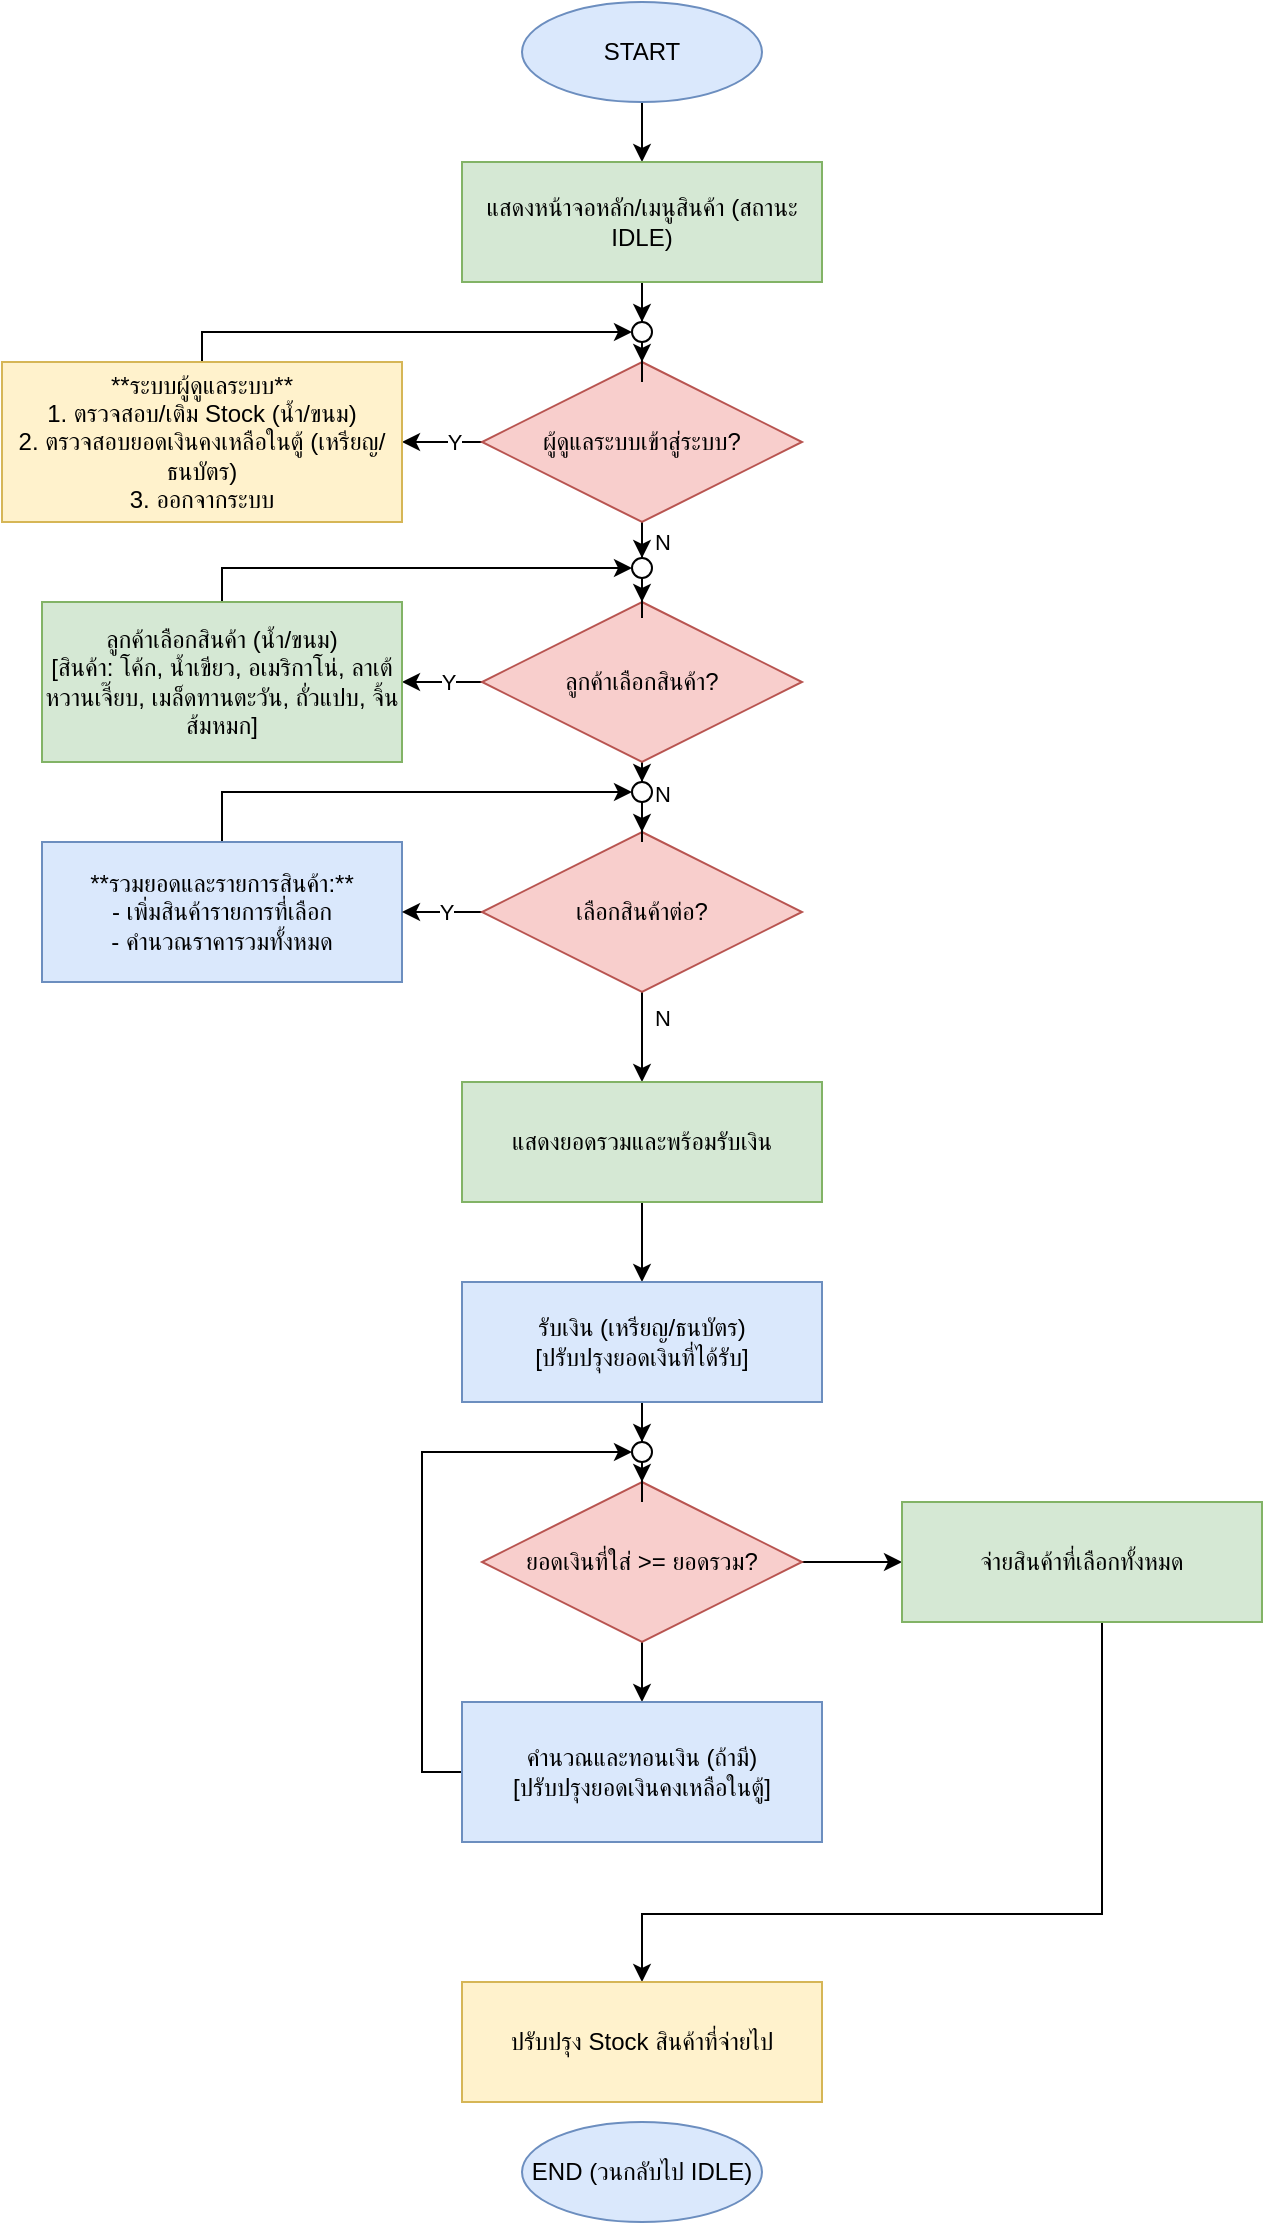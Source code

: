 <mxGraphModel dx="1418" dy="786" grid="1" gridSize="10" guides="1" tooltips="1" connect="1" arrows="1" fold="1" page="1" pageScale="1" pageWidth="827" pageHeight="1169" math="0" shadow="0">
  <root>
    <mxCell id="0" />
    <mxCell id="1" parent="0" />
    <mxCell id="0SLbNZERhyK-JWsD4oOD-16" style="edgeStyle=orthogonalEdgeStyle;rounded=0;orthogonalLoop=1;jettySize=auto;html=1;entryX=0.5;entryY=0;entryDx=0;entryDy=0;" parent="1" source="2" target="3" edge="1">
      <mxGeometry relative="1" as="geometry" />
    </mxCell>
    <mxCell id="2" value="START" style="ellipse;whiteSpace=wrap;html=1;fillColor=#dae8fc;strokeColor=#6c8ebf;" parent="1" vertex="1">
      <mxGeometry x="350" y="40" width="120" height="50" as="geometry" />
    </mxCell>
    <mxCell id="0SLbNZERhyK-JWsD4oOD-17" style="edgeStyle=orthogonalEdgeStyle;rounded=0;orthogonalLoop=1;jettySize=auto;html=1;entryX=0.5;entryY=0;entryDx=0;entryDy=0;" parent="1" source="3" target="0SLbNZERhyK-JWsD4oOD-45" edge="1">
      <mxGeometry relative="1" as="geometry" />
    </mxCell>
    <mxCell id="3" value="แสดงหน้าจอหลัก/เมนูสินค้า (สถานะ IDLE)" style="rounded=0;whiteSpace=wrap;html=1;fillColor=#d5e8d4;strokeColor=#82b366;" parent="1" vertex="1">
      <mxGeometry x="320" y="120" width="180" height="60" as="geometry" />
    </mxCell>
    <mxCell id="0SLbNZERhyK-JWsD4oOD-18" style="edgeStyle=orthogonalEdgeStyle;rounded=0;orthogonalLoop=1;jettySize=auto;html=1;entryX=1;entryY=0.5;entryDx=0;entryDy=0;" parent="1" source="4" target="5" edge="1">
      <mxGeometry relative="1" as="geometry" />
    </mxCell>
    <mxCell id="0SLbNZERhyK-JWsD4oOD-34" value="Y" style="edgeLabel;html=1;align=center;verticalAlign=middle;resizable=0;points=[];" parent="0SLbNZERhyK-JWsD4oOD-18" connectable="0" vertex="1">
      <mxGeometry x="-0.27" relative="1" as="geometry">
        <mxPoint as="offset" />
      </mxGeometry>
    </mxCell>
    <mxCell id="0SLbNZERhyK-JWsD4oOD-19" value="" style="edgeStyle=orthogonalEdgeStyle;rounded=0;orthogonalLoop=1;jettySize=auto;html=1;entryX=0.5;entryY=0;entryDx=0;entryDy=0;" parent="1" source="4" target="0SLbNZERhyK-JWsD4oOD-49" edge="1">
      <mxGeometry relative="1" as="geometry" />
    </mxCell>
    <mxCell id="0SLbNZERhyK-JWsD4oOD-35" value="N" style="edgeLabel;html=1;align=center;verticalAlign=middle;resizable=0;points=[];" parent="0SLbNZERhyK-JWsD4oOD-19" connectable="0" vertex="1">
      <mxGeometry x="-0.358" relative="1" as="geometry">
        <mxPoint x="10" y="-10" as="offset" />
      </mxGeometry>
    </mxCell>
    <mxCell id="4" value="ผู้ดูแลระบบเข้าสู่ระบบ?" style="rhombus;whiteSpace=wrap;html=1;fillColor=#f8cecc;strokeColor=#b85450;" parent="1" vertex="1">
      <mxGeometry x="330" y="220" width="160" height="80" as="geometry" />
    </mxCell>
    <mxCell id="0SLbNZERhyK-JWsD4oOD-48" style="edgeStyle=orthogonalEdgeStyle;rounded=0;orthogonalLoop=1;jettySize=auto;html=1;entryX=0;entryY=0.5;entryDx=0;entryDy=0;" parent="1" source="5" target="0SLbNZERhyK-JWsD4oOD-45" edge="1">
      <mxGeometry relative="1" as="geometry">
        <Array as="points">
          <mxPoint x="190" y="205" />
        </Array>
      </mxGeometry>
    </mxCell>
    <mxCell id="5" value="**ระบบผู้ดูแลระบบ**&lt;br&gt;1. ตรวจสอบ/เติม Stock (น้ำ/ขนม)&lt;br&gt;2. ตรวจสอบยอดเงินคงเหลือในตู้ (เหรียญ/ธนบัตร)&lt;br&gt;3. ออกจากระบบ" style="rounded=0;whiteSpace=wrap;html=1;fillColor=#fff2cc;strokeColor=#d6b656;" parent="1" vertex="1">
      <mxGeometry x="90" y="220" width="200" height="80" as="geometry" />
    </mxCell>
    <mxCell id="0SLbNZERhyK-JWsD4oOD-20" value="" style="edgeStyle=orthogonalEdgeStyle;rounded=0;orthogonalLoop=1;jettySize=auto;html=1;" parent="1" source="6" target="7" edge="1">
      <mxGeometry relative="1" as="geometry" />
    </mxCell>
    <mxCell id="0SLbNZERhyK-JWsD4oOD-36" value="Y" style="edgeLabel;html=1;align=center;verticalAlign=middle;resizable=0;points=[];" parent="0SLbNZERhyK-JWsD4oOD-20" connectable="0" vertex="1">
      <mxGeometry x="-0.124" relative="1" as="geometry">
        <mxPoint as="offset" />
      </mxGeometry>
    </mxCell>
    <mxCell id="0SLbNZERhyK-JWsD4oOD-21" value="" style="edgeStyle=orthogonalEdgeStyle;rounded=0;orthogonalLoop=1;jettySize=auto;html=1;entryX=0.5;entryY=0;entryDx=0;entryDy=0;" parent="1" source="6" target="0SLbNZERhyK-JWsD4oOD-53" edge="1">
      <mxGeometry relative="1" as="geometry" />
    </mxCell>
    <mxCell id="0SLbNZERhyK-JWsD4oOD-37" value="N" style="edgeLabel;html=1;align=center;verticalAlign=middle;resizable=0;points=[];" parent="0SLbNZERhyK-JWsD4oOD-21" connectable="0" vertex="1">
      <mxGeometry x="-0.509" y="-1" relative="1" as="geometry">
        <mxPoint x="11" y="-1" as="offset" />
      </mxGeometry>
    </mxCell>
    <mxCell id="6" value="ลูกค้าเลือกสินค้า?" style="rhombus;whiteSpace=wrap;html=1;fillColor=#f8cecc;strokeColor=#b85450;" parent="1" vertex="1">
      <mxGeometry x="330" y="340" width="160" height="80" as="geometry" />
    </mxCell>
    <mxCell id="0SLbNZERhyK-JWsD4oOD-52" style="edgeStyle=orthogonalEdgeStyle;rounded=0;orthogonalLoop=1;jettySize=auto;html=1;entryX=0;entryY=0.5;entryDx=0;entryDy=0;" parent="1" source="7" target="0SLbNZERhyK-JWsD4oOD-49" edge="1">
      <mxGeometry relative="1" as="geometry">
        <Array as="points">
          <mxPoint x="200" y="323" />
        </Array>
      </mxGeometry>
    </mxCell>
    <mxCell id="7" value="ลูกค้าเลือกสินค้า (น้ำ/ขนม)&lt;br&gt;[สินค้า: โค้ก, น้ำเขียว, อเมริกาโน่, ลาเต้หวานเจี๊ยบ, เมล็ดทานตะวัน, ถั่วแปบ, จิ้นส้มหมก]" style="rounded=0;whiteSpace=wrap;html=1;fillColor=#d5e8d4;strokeColor=#82b366;" parent="1" vertex="1">
      <mxGeometry x="110" y="340" width="180" height="80" as="geometry" />
    </mxCell>
    <mxCell id="0SLbNZERhyK-JWsD4oOD-56" style="edgeStyle=orthogonalEdgeStyle;rounded=0;orthogonalLoop=1;jettySize=auto;html=1;entryX=0;entryY=0.5;entryDx=0;entryDy=0;" parent="1" source="8" target="0SLbNZERhyK-JWsD4oOD-53" edge="1">
      <mxGeometry relative="1" as="geometry">
        <Array as="points">
          <mxPoint x="200" y="435" />
        </Array>
      </mxGeometry>
    </mxCell>
    <mxCell id="8" value="**รวมยอดและรายการสินค้า:**&lt;br&gt;- เพิ่มสินค้ารายการที่เลือก&lt;br&gt;- คำนวณราคารวมทั้งหมด" style="rounded=0;whiteSpace=wrap;html=1;fillColor=#dae8fc;strokeColor=#6c8ebf;" parent="1" vertex="1">
      <mxGeometry x="110" y="460" width="180" height="70" as="geometry" />
    </mxCell>
    <mxCell id="0SLbNZERhyK-JWsD4oOD-22" value="" style="edgeStyle=orthogonalEdgeStyle;rounded=0;orthogonalLoop=1;jettySize=auto;html=1;" parent="1" source="9" target="8" edge="1">
      <mxGeometry relative="1" as="geometry" />
    </mxCell>
    <mxCell id="0SLbNZERhyK-JWsD4oOD-38" value="Y" style="edgeLabel;html=1;align=center;verticalAlign=middle;resizable=0;points=[];" parent="0SLbNZERhyK-JWsD4oOD-22" connectable="0" vertex="1">
      <mxGeometry x="-0.064" relative="1" as="geometry">
        <mxPoint as="offset" />
      </mxGeometry>
    </mxCell>
    <mxCell id="0SLbNZERhyK-JWsD4oOD-23" value="" style="edgeStyle=orthogonalEdgeStyle;rounded=0;orthogonalLoop=1;jettySize=auto;html=1;" parent="1" source="9" target="10" edge="1">
      <mxGeometry relative="1" as="geometry" />
    </mxCell>
    <mxCell id="0SLbNZERhyK-JWsD4oOD-39" value="N" style="edgeLabel;html=1;align=center;verticalAlign=middle;resizable=0;points=[];" parent="0SLbNZERhyK-JWsD4oOD-23" connectable="0" vertex="1">
      <mxGeometry x="-0.449" y="1" relative="1" as="geometry">
        <mxPoint x="9" as="offset" />
      </mxGeometry>
    </mxCell>
    <mxCell id="9" value="เลือกสินค้าต่อ?" style="rhombus;whiteSpace=wrap;html=1;fillColor=#f8cecc;strokeColor=#b85450;" parent="1" vertex="1">
      <mxGeometry x="330" y="455" width="160" height="80" as="geometry" />
    </mxCell>
    <mxCell id="0SLbNZERhyK-JWsD4oOD-24" value="" style="edgeStyle=orthogonalEdgeStyle;rounded=0;orthogonalLoop=1;jettySize=auto;html=1;" parent="1" source="10" target="11" edge="1">
      <mxGeometry relative="1" as="geometry" />
    </mxCell>
    <mxCell id="10" value="แสดงยอดรวมและพร้อมรับเงิน" style="rounded=0;whiteSpace=wrap;html=1;fillColor=#d5e8d4;strokeColor=#82b366;" parent="1" vertex="1">
      <mxGeometry x="320" y="580" width="180" height="60" as="geometry" />
    </mxCell>
    <mxCell id="0SLbNZERhyK-JWsD4oOD-41" style="edgeStyle=orthogonalEdgeStyle;rounded=0;orthogonalLoop=1;jettySize=auto;html=1;entryX=0.5;entryY=0;entryDx=0;entryDy=0;" parent="1" source="11" target="0SLbNZERhyK-JWsD4oOD-33" edge="1">
      <mxGeometry relative="1" as="geometry" />
    </mxCell>
    <mxCell id="11" value="รับเงิน (เหรียญ/ธนบัตร)&lt;br&gt;[ปรับปรุงยอดเงินที่ได้รับ]" style="rounded=0;whiteSpace=wrap;html=1;fillColor=#dae8fc;strokeColor=#6c8ebf;" parent="1" vertex="1">
      <mxGeometry x="320" y="680" width="180" height="60" as="geometry" />
    </mxCell>
    <mxCell id="0SLbNZERhyK-JWsD4oOD-26" value="" style="edgeStyle=orthogonalEdgeStyle;rounded=0;orthogonalLoop=1;jettySize=auto;html=1;" parent="1" source="12" target="14" edge="1">
      <mxGeometry relative="1" as="geometry" />
    </mxCell>
    <mxCell id="0SLbNZERhyK-JWsD4oOD-28" value="" style="edgeStyle=orthogonalEdgeStyle;rounded=0;orthogonalLoop=1;jettySize=auto;html=1;" parent="1" source="12" target="13" edge="1">
      <mxGeometry relative="1" as="geometry" />
    </mxCell>
    <mxCell id="12" value="ยอดเงินที่ใส่ &amp;gt;= ยอดรวม?" style="rhombus;whiteSpace=wrap;html=1;fillColor=#f8cecc;strokeColor=#b85450;" parent="1" vertex="1">
      <mxGeometry x="330" y="780" width="160" height="80" as="geometry" />
    </mxCell>
    <mxCell id="0SLbNZERhyK-JWsD4oOD-32" style="edgeStyle=orthogonalEdgeStyle;rounded=0;orthogonalLoop=1;jettySize=auto;html=1;entryX=0.5;entryY=0;entryDx=0;entryDy=0;" parent="1" source="13" target="15" edge="1">
      <mxGeometry relative="1" as="geometry">
        <mxPoint x="415.0" y="996" as="targetPoint" />
        <Array as="points">
          <mxPoint x="640" y="996" />
          <mxPoint x="410" y="996" />
        </Array>
      </mxGeometry>
    </mxCell>
    <mxCell id="13" value="จ่ายสินค้าที่เลือกทั้งหมด" style="rounded=0;whiteSpace=wrap;html=1;fillColor=#d5e8d4;strokeColor=#82b366;" parent="1" vertex="1">
      <mxGeometry x="540" y="790" width="180" height="60" as="geometry" />
    </mxCell>
    <mxCell id="0SLbNZERhyK-JWsD4oOD-30" style="edgeStyle=orthogonalEdgeStyle;rounded=0;orthogonalLoop=1;jettySize=auto;html=1;entryX=0;entryY=0.5;entryDx=0;entryDy=0;" parent="1" source="14" target="0SLbNZERhyK-JWsD4oOD-33" edge="1">
      <mxGeometry relative="1" as="geometry">
        <mxPoint x="240" y="830" as="targetPoint" />
        <Array as="points">
          <mxPoint x="300" y="925" />
          <mxPoint x="300" y="765" />
        </Array>
      </mxGeometry>
    </mxCell>
    <mxCell id="14" value="คำนวณและทอนเงิน (ถ้ามี)&lt;br&gt;[ปรับปรุงยอดเงินคงเหลือในตู้]" style="rounded=0;whiteSpace=wrap;html=1;fillColor=#dae8fc;strokeColor=#6c8ebf;" parent="1" vertex="1">
      <mxGeometry x="320" y="890" width="180" height="70" as="geometry" />
    </mxCell>
    <mxCell id="15" value="ปรับปรุง Stock สินค้าที่จ่ายไป" style="rounded=0;whiteSpace=wrap;html=1;fillColor=#fff2cc;strokeColor=#d6b656;" parent="1" vertex="1">
      <mxGeometry x="320" y="1030" width="180" height="60" as="geometry" />
    </mxCell>
    <mxCell id="16" value="END (วนกลับไป IDLE)" style="ellipse;whiteSpace=wrap;html=1;fillColor=#dae8fc;strokeColor=#6c8ebf;" parent="1" vertex="1">
      <mxGeometry x="350" y="1100" width="120" height="50" as="geometry" />
    </mxCell>
    <mxCell id="0SLbNZERhyK-JWsD4oOD-42" style="edgeStyle=orthogonalEdgeStyle;rounded=0;orthogonalLoop=1;jettySize=auto;html=1;entryX=0.5;entryY=0;entryDx=0;entryDy=0;" parent="1" source="0SLbNZERhyK-JWsD4oOD-33" target="12" edge="1">
      <mxGeometry relative="1" as="geometry" />
    </mxCell>
    <mxCell id="0SLbNZERhyK-JWsD4oOD-33" value="" style="ellipse;whiteSpace=wrap;html=1;aspect=fixed;" parent="1" vertex="1">
      <mxGeometry x="405" y="760" width="10" height="10" as="geometry" />
    </mxCell>
    <mxCell id="0SLbNZERhyK-JWsD4oOD-46" style="edgeStyle=orthogonalEdgeStyle;rounded=0;orthogonalLoop=1;jettySize=auto;html=1;entryX=0.5;entryY=0;entryDx=0;entryDy=0;" parent="1" source="0SLbNZERhyK-JWsD4oOD-45" target="4" edge="1">
      <mxGeometry relative="1" as="geometry" />
    </mxCell>
    <mxCell id="0SLbNZERhyK-JWsD4oOD-45" value="" style="ellipse;whiteSpace=wrap;html=1;aspect=fixed;" parent="1" vertex="1">
      <mxGeometry x="405" y="200" width="10" height="10" as="geometry" />
    </mxCell>
    <mxCell id="0SLbNZERhyK-JWsD4oOD-51" style="edgeStyle=orthogonalEdgeStyle;rounded=0;orthogonalLoop=1;jettySize=auto;html=1;entryX=0.5;entryY=0;entryDx=0;entryDy=0;" parent="1" source="0SLbNZERhyK-JWsD4oOD-49" target="6" edge="1">
      <mxGeometry relative="1" as="geometry" />
    </mxCell>
    <mxCell id="0SLbNZERhyK-JWsD4oOD-49" value="" style="ellipse;whiteSpace=wrap;html=1;aspect=fixed;" parent="1" vertex="1">
      <mxGeometry x="405" y="318" width="10" height="10" as="geometry" />
    </mxCell>
    <mxCell id="0SLbNZERhyK-JWsD4oOD-55" style="edgeStyle=orthogonalEdgeStyle;rounded=0;orthogonalLoop=1;jettySize=auto;html=1;entryX=0.5;entryY=0;entryDx=0;entryDy=0;" parent="1" source="0SLbNZERhyK-JWsD4oOD-53" target="9" edge="1">
      <mxGeometry relative="1" as="geometry" />
    </mxCell>
    <mxCell id="0SLbNZERhyK-JWsD4oOD-53" value="" style="ellipse;whiteSpace=wrap;html=1;aspect=fixed;" parent="1" vertex="1">
      <mxGeometry x="405" y="430" width="10" height="10" as="geometry" />
    </mxCell>
  </root>
</mxGraphModel>
